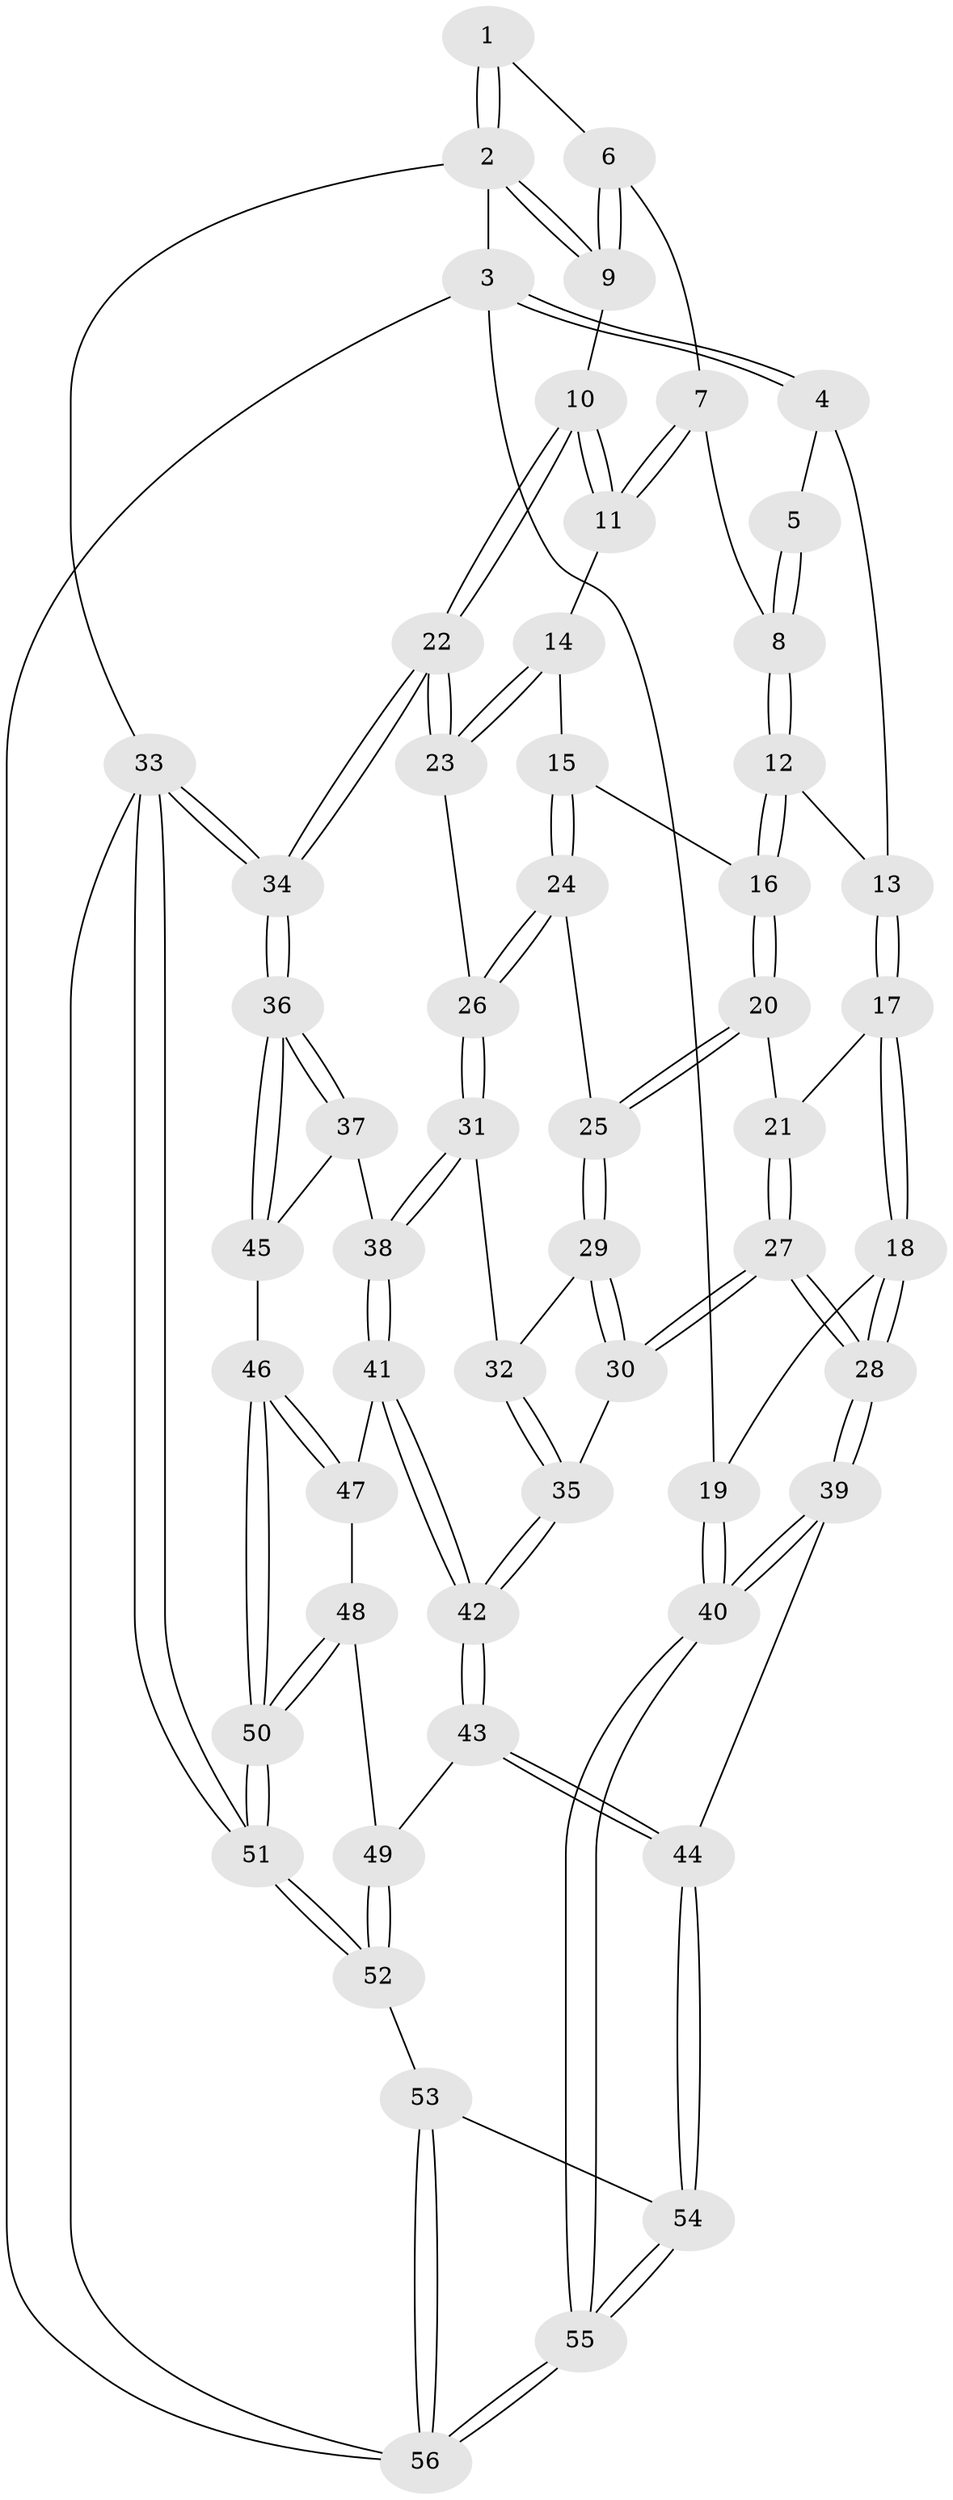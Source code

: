 // Generated by graph-tools (version 1.1) at 2025/27/03/15/25 16:27:56]
// undirected, 56 vertices, 137 edges
graph export_dot {
graph [start="1"]
  node [color=gray90,style=filled];
  1 [pos="+0.8040649124228466+0"];
  2 [pos="+1+0"];
  3 [pos="+0+0"];
  4 [pos="+0.32703398752782536+0"];
  5 [pos="+0.6968188851151697+0"];
  6 [pos="+0.8709583470370241+0.03180561677724049"];
  7 [pos="+0.7999410295080511+0.16921366154866468"];
  8 [pos="+0.7596024609627609+0.1761496820478459"];
  9 [pos="+1+0.2392170617479469"];
  10 [pos="+1+0.2739085730730068"];
  11 [pos="+0.9453040691970246+0.2585300024196463"];
  12 [pos="+0.671150832625478+0.2178120967798225"];
  13 [pos="+0.365633202188261+0"];
  14 [pos="+0.8553182043080905+0.3321018295821486"];
  15 [pos="+0.690180875665873+0.33612658107478094"];
  16 [pos="+0.6762148079027727+0.29812940457464243"];
  17 [pos="+0.3226824627843365+0.2739786623392135"];
  18 [pos="+0+0.44844941731408905"];
  19 [pos="+0+0.44763716558369365"];
  20 [pos="+0.4339151176440583+0.37550210575809007"];
  21 [pos="+0.3717609326458395+0.3602483485467156"];
  22 [pos="+1+0.5110400170394064"];
  23 [pos="+0.8490441093294842+0.5265077876492186"];
  24 [pos="+0.6875863110953653+0.41651033266781745"];
  25 [pos="+0.5936509598103471+0.4716801623102751"];
  26 [pos="+0.8182433868556049+0.5367126247485202"];
  27 [pos="+0.35469385644125073+0.636386422086784"];
  28 [pos="+0.31449047461050156+0.6937195356099617"];
  29 [pos="+0.5924704133786654+0.47542896909414817"];
  30 [pos="+0.4972935081749039+0.598974616855313"];
  31 [pos="+0.8000532438942176+0.5738845397680953"];
  32 [pos="+0.6521508217932399+0.5985918297274376"];
  33 [pos="+1+1"];
  34 [pos="+1+0.8923695742850536"];
  35 [pos="+0.6065339944119708+0.6491530877543357"];
  36 [pos="+1+0.7770494755331442"];
  37 [pos="+0.8014550425101945+0.606811393498603"];
  38 [pos="+0.7981063979244245+0.5987277080151491"];
  39 [pos="+0.31318666513854987+0.7239576543458877"];
  40 [pos="+0+0.9212621606443632"];
  41 [pos="+0.724208603839138+0.6831670877242417"];
  42 [pos="+0.6212605948873304+0.6893788101528736"];
  43 [pos="+0.6206637797039348+0.692038724600635"];
  44 [pos="+0.4167922262841017+0.9068878688025793"];
  45 [pos="+0.8267157866343162+0.7254742650072314"];
  46 [pos="+0.8034449660019706+0.7630378479495471"];
  47 [pos="+0.725854771003914+0.7118077207622746"];
  48 [pos="+0.7112189543175461+0.7578368452281735"];
  49 [pos="+0.6744109967932379+0.778429887108988"];
  50 [pos="+0.7931621053349659+0.7989084238109132"];
  51 [pos="+0.8487986317340552+1"];
  52 [pos="+0.5673953377163184+1"];
  53 [pos="+0.5325984050047261+1"];
  54 [pos="+0.41954025157721436+0.9155436281445192"];
  55 [pos="+0+1"];
  56 [pos="+0+1"];
  1 -- 2;
  1 -- 2;
  1 -- 6;
  2 -- 3;
  2 -- 9;
  2 -- 9;
  2 -- 33;
  3 -- 4;
  3 -- 4;
  3 -- 19;
  3 -- 56;
  4 -- 5;
  4 -- 13;
  5 -- 8;
  5 -- 8;
  6 -- 7;
  6 -- 9;
  6 -- 9;
  7 -- 8;
  7 -- 11;
  7 -- 11;
  8 -- 12;
  8 -- 12;
  9 -- 10;
  10 -- 11;
  10 -- 11;
  10 -- 22;
  10 -- 22;
  11 -- 14;
  12 -- 13;
  12 -- 16;
  12 -- 16;
  13 -- 17;
  13 -- 17;
  14 -- 15;
  14 -- 23;
  14 -- 23;
  15 -- 16;
  15 -- 24;
  15 -- 24;
  16 -- 20;
  16 -- 20;
  17 -- 18;
  17 -- 18;
  17 -- 21;
  18 -- 19;
  18 -- 28;
  18 -- 28;
  19 -- 40;
  19 -- 40;
  20 -- 21;
  20 -- 25;
  20 -- 25;
  21 -- 27;
  21 -- 27;
  22 -- 23;
  22 -- 23;
  22 -- 34;
  22 -- 34;
  23 -- 26;
  24 -- 25;
  24 -- 26;
  24 -- 26;
  25 -- 29;
  25 -- 29;
  26 -- 31;
  26 -- 31;
  27 -- 28;
  27 -- 28;
  27 -- 30;
  27 -- 30;
  28 -- 39;
  28 -- 39;
  29 -- 30;
  29 -- 30;
  29 -- 32;
  30 -- 35;
  31 -- 32;
  31 -- 38;
  31 -- 38;
  32 -- 35;
  32 -- 35;
  33 -- 34;
  33 -- 34;
  33 -- 51;
  33 -- 51;
  33 -- 56;
  34 -- 36;
  34 -- 36;
  35 -- 42;
  35 -- 42;
  36 -- 37;
  36 -- 37;
  36 -- 45;
  36 -- 45;
  37 -- 38;
  37 -- 45;
  38 -- 41;
  38 -- 41;
  39 -- 40;
  39 -- 40;
  39 -- 44;
  40 -- 55;
  40 -- 55;
  41 -- 42;
  41 -- 42;
  41 -- 47;
  42 -- 43;
  42 -- 43;
  43 -- 44;
  43 -- 44;
  43 -- 49;
  44 -- 54;
  44 -- 54;
  45 -- 46;
  46 -- 47;
  46 -- 47;
  46 -- 50;
  46 -- 50;
  47 -- 48;
  48 -- 49;
  48 -- 50;
  48 -- 50;
  49 -- 52;
  49 -- 52;
  50 -- 51;
  50 -- 51;
  51 -- 52;
  51 -- 52;
  52 -- 53;
  53 -- 54;
  53 -- 56;
  53 -- 56;
  54 -- 55;
  54 -- 55;
  55 -- 56;
  55 -- 56;
}
